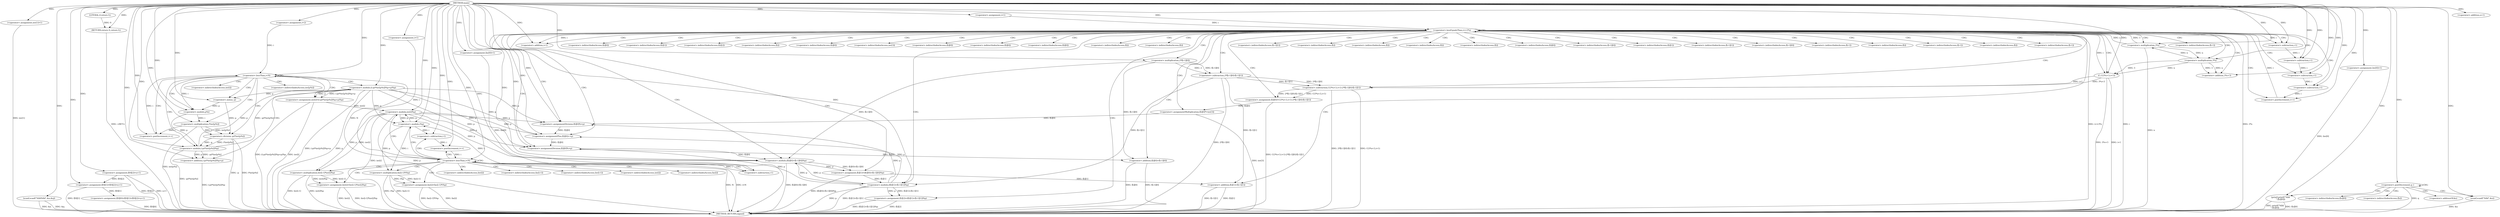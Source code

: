 digraph "main" {  
"1000124" [label = "(METHOD,main)" ]
"1000376" [label = "(METHOD_RETURN,signed)" ]
"1000126" [label = "(<operator>.assignment,inv[1]=1)" ]
"1000211" [label = "(scanf,scanf(\"%lld%lld\",&n,&q))" ]
"1000217" [label = "(<operator>.assignment,f[0][0]=f[0][1]=f[0][2]=n+1)" ]
"1000374" [label = "(RETURN,return 0;,return 0;)" ]
"1000133" [label = "(<operator>.assignment,i=2)" ]
"1000136" [label = "(<operator>.lessThan,i<N)" ]
"1000139" [label = "(<operator>.postIncrement,i++)" ]
"1000141" [label = "(<operator>.assignment,inv[i]=((-p/i*inv[p%i])%p+p)%p)" ]
"1000162" [label = "(<operator>.assignment,fac[0]=1)" ]
"1000167" [label = "(<operator>.assignment,Inv[0]=1)" ]
"1000174" [label = "(<operator>.assignment,i=1)" ]
"1000177" [label = "(<operator>.lessThan,i<N)" ]
"1000180" [label = "(<operator>.postIncrement,i++)" ]
"1000240" [label = "(<operator>.assignment,i=1)" ]
"1000243" [label = "(<operator>.lessEqualsThan,i<=3*n)" ]
"1000248" [label = "(<operator>.postIncrement,i++)" ]
"1000359" [label = "(<operator>.postDecrement,q--)" ]
"1000375" [label = "(LITERAL,0,return 0;)" ]
"1000183" [label = "(<operator>.assignment,fac[i]=fac[i-1]*i%p)" ]
"1000196" [label = "(<operator>.assignment,Inv[i]=Inv[i-1]*inv[i]%p)" ]
"1000223" [label = "(<operator>.assignment,f[0][1]=f[0][2]=n+1)" ]
"1000251" [label = "(<operator>.assignment,f[i][0]=C(3*n+3,i+1)-2*f[i-1][0]-f[i-1][1])" ]
"1000316" [label = "(<operator>.assignment,f[i][1]=(f[i][0]+f[i-1][0])%p)" ]
"1000337" [label = "(<operator>.assignment,f[i][2]=(f[i][1]+f[i-1][1])%p)" ]
"1000363" [label = "(scanf,scanf(\"%lld\",&x))" ]
"1000367" [label = "(printf,printf(\"%lld\n\",f[x][0]))" ]
"1000145" [label = "(<operator>.modulo,((-p/i*inv[p%i])%p+p)%p)" ]
"1000229" [label = "(<operator>.assignment,f[0][2]=n+1)" ]
"1000245" [label = "(<operator>.multiplication,3*n)" ]
"1000285" [label = "(<operator>.assignmentMultiplication,f[i][0]*=inv[3])" ]
"1000294" [label = "(<operator>.assignmentDivision,f[i][0]%=p)" ]
"1000302" [label = "(<operator>.assignmentPlus,f[i][0]+=p)" ]
"1000309" [label = "(<operator>.assignmentDivision,f[i][0]%=p)" ]
"1000146" [label = "(<operator>.addition,(-p/i*inv[p%i])%p+p)" ]
"1000187" [label = "(<operator>.multiplication,fac[i-1]*i%p)" ]
"1000200" [label = "(<operator>.multiplication,Inv[i-1]*inv[i]%p)" ]
"1000235" [label = "(<operator>.addition,n+1)" ]
"1000257" [label = "(<operator>.subtraction,C(3*n+3,i+1)-2*f[i-1][0]-f[i-1][1])" ]
"1000322" [label = "(<operator>.modulo,(f[i][0]+f[i-1][0])%p)" ]
"1000343" [label = "(<operator>.modulo,(f[i][1]+f[i-1][1])%p)" ]
"1000147" [label = "(<operator>.modulo,(-p/i*inv[p%i])%p)" ]
"1000193" [label = "(<operator>.modulo,i%p)" ]
"1000206" [label = "(<operator>.modulo,inv[i]%p)" ]
"1000258" [label = "(C,C(3*n+3,i+1))" ]
"1000267" [label = "(<operator>.subtraction,2*f[i-1][0]-f[i-1][1])" ]
"1000323" [label = "(<operator>.addition,f[i][0]+f[i-1][0])" ]
"1000344" [label = "(<operator>.addition,f[i][1]+f[i-1][1])" ]
"1000148" [label = "(<operator>.division,-p/i*inv[p%i])" ]
"1000190" [label = "(<operator>.subtraction,i-1)" ]
"1000203" [label = "(<operator>.subtraction,i-1)" ]
"1000259" [label = "(<operator>.addition,3*n+3)" ]
"1000264" [label = "(<operator>.addition,i+1)" ]
"1000268" [label = "(<operator>.multiplication,2*f[i-1][0])" ]
"1000149" [label = "(<operator>.minus,-p)" ]
"1000151" [label = "(<operator>.multiplication,i*inv[p%i])" ]
"1000260" [label = "(<operator>.multiplication,3*n)" ]
"1000280" [label = "(<operator>.subtraction,i-1)" ]
"1000332" [label = "(<operator>.subtraction,i-1)" ]
"1000353" [label = "(<operator>.subtraction,i-1)" ]
"1000155" [label = "(<operator>.modulo,p%i)" ]
"1000273" [label = "(<operator>.subtraction,i-1)" ]
"1000142" [label = "(<operator>.indirectIndexAccess,inv[i])" ]
"1000184" [label = "(<operator>.indirectIndexAccess,fac[i])" ]
"1000197" [label = "(<operator>.indirectIndexAccess,Inv[i])" ]
"1000252" [label = "(<operator>.indirectIndexAccess,f[i][0])" ]
"1000317" [label = "(<operator>.indirectIndexAccess,f[i][1])" ]
"1000338" [label = "(<operator>.indirectIndexAccess,f[i][2])" ]
"1000365" [label = "(<operator>.addressOf,&x)" ]
"1000369" [label = "(<operator>.indirectIndexAccess,f[x][0])" ]
"1000188" [label = "(<operator>.indirectIndexAccess,fac[i-1])" ]
"1000201" [label = "(<operator>.indirectIndexAccess,Inv[i-1])" ]
"1000253" [label = "(<operator>.indirectIndexAccess,f[i])" ]
"1000286" [label = "(<operator>.indirectIndexAccess,f[i][0])" ]
"1000291" [label = "(<operator>.indirectIndexAccess,inv[3])" ]
"1000295" [label = "(<operator>.indirectIndexAccess,f[i][0])" ]
"1000303" [label = "(<operator>.indirectIndexAccess,f[i][0])" ]
"1000310" [label = "(<operator>.indirectIndexAccess,f[i][0])" ]
"1000318" [label = "(<operator>.indirectIndexAccess,f[i])" ]
"1000339" [label = "(<operator>.indirectIndexAccess,f[i])" ]
"1000370" [label = "(<operator>.indirectIndexAccess,f[x])" ]
"1000207" [label = "(<operator>.indirectIndexAccess,inv[i])" ]
"1000277" [label = "(<operator>.indirectIndexAccess,f[i-1][1])" ]
"1000287" [label = "(<operator>.indirectIndexAccess,f[i])" ]
"1000296" [label = "(<operator>.indirectIndexAccess,f[i])" ]
"1000304" [label = "(<operator>.indirectIndexAccess,f[i])" ]
"1000311" [label = "(<operator>.indirectIndexAccess,f[i])" ]
"1000324" [label = "(<operator>.indirectIndexAccess,f[i][0])" ]
"1000329" [label = "(<operator>.indirectIndexAccess,f[i-1][0])" ]
"1000345" [label = "(<operator>.indirectIndexAccess,f[i][1])" ]
"1000350" [label = "(<operator>.indirectIndexAccess,f[i-1][1])" ]
"1000270" [label = "(<operator>.indirectIndexAccess,f[i-1][0])" ]
"1000278" [label = "(<operator>.indirectIndexAccess,f[i-1])" ]
"1000325" [label = "(<operator>.indirectIndexAccess,f[i])" ]
"1000330" [label = "(<operator>.indirectIndexAccess,f[i-1])" ]
"1000346" [label = "(<operator>.indirectIndexAccess,f[i])" ]
"1000351" [label = "(<operator>.indirectIndexAccess,f[i-1])" ]
"1000153" [label = "(<operator>.indirectIndexAccess,inv[p%i])" ]
"1000271" [label = "(<operator>.indirectIndexAccess,f[i-1])" ]
  "1000126" -> "1000376"  [ label = "DDG: inv[1]"] 
  "1000162" -> "1000376"  [ label = "DDG: fac[0]"] 
  "1000167" -> "1000376"  [ label = "DDG: Inv[0]"] 
  "1000177" -> "1000376"  [ label = "DDG: N"] 
  "1000177" -> "1000376"  [ label = "DDG: i<N"] 
  "1000211" -> "1000376"  [ label = "DDG: &n"] 
  "1000211" -> "1000376"  [ label = "DDG: &q"] 
  "1000217" -> "1000376"  [ label = "DDG: f[0][0]"] 
  "1000223" -> "1000376"  [ label = "DDG: f[0][1]"] 
  "1000229" -> "1000376"  [ label = "DDG: f[0][2]"] 
  "1000229" -> "1000376"  [ label = "DDG: n+1"] 
  "1000243" -> "1000376"  [ label = "DDG: i"] 
  "1000245" -> "1000376"  [ label = "DDG: n"] 
  "1000243" -> "1000376"  [ label = "DDG: 3*n"] 
  "1000243" -> "1000376"  [ label = "DDG: i<=3*n"] 
  "1000359" -> "1000376"  [ label = "DDG: q"] 
  "1000363" -> "1000376"  [ label = "DDG: &x"] 
  "1000367" -> "1000376"  [ label = "DDG: f[x][0]"] 
  "1000367" -> "1000376"  [ label = "DDG: printf(\"%lld\n\",f[x][0])"] 
  "1000258" -> "1000376"  [ label = "DDG: 3*n+3"] 
  "1000258" -> "1000376"  [ label = "DDG: i+1"] 
  "1000257" -> "1000376"  [ label = "DDG: C(3*n+3,i+1)"] 
  "1000267" -> "1000376"  [ label = "DDG: 2*f[i-1][0]"] 
  "1000257" -> "1000376"  [ label = "DDG: 2*f[i-1][0]-f[i-1][1]"] 
  "1000251" -> "1000376"  [ label = "DDG: C(3*n+3,i+1)-2*f[i-1][0]-f[i-1][1]"] 
  "1000285" -> "1000376"  [ label = "DDG: inv[3]"] 
  "1000323" -> "1000376"  [ label = "DDG: f[i][0]"] 
  "1000323" -> "1000376"  [ label = "DDG: f[i-1][0]"] 
  "1000322" -> "1000376"  [ label = "DDG: f[i][0]+f[i-1][0]"] 
  "1000316" -> "1000376"  [ label = "DDG: (f[i][0]+f[i-1][0])%p"] 
  "1000337" -> "1000376"  [ label = "DDG: f[i][2]"] 
  "1000344" -> "1000376"  [ label = "DDG: f[i][1]"] 
  "1000344" -> "1000376"  [ label = "DDG: f[i-1][1]"] 
  "1000343" -> "1000376"  [ label = "DDG: f[i][1]+f[i-1][1]"] 
  "1000343" -> "1000376"  [ label = "DDG: p"] 
  "1000337" -> "1000376"  [ label = "DDG: (f[i][1]+f[i-1][1])%p"] 
  "1000183" -> "1000376"  [ label = "DDG: fac[i]"] 
  "1000187" -> "1000376"  [ label = "DDG: fac[i-1]"] 
  "1000187" -> "1000376"  [ label = "DDG: i%p"] 
  "1000183" -> "1000376"  [ label = "DDG: fac[i-1]*i%p"] 
  "1000196" -> "1000376"  [ label = "DDG: Inv[i]"] 
  "1000200" -> "1000376"  [ label = "DDG: Inv[i-1]"] 
  "1000206" -> "1000376"  [ label = "DDG: inv[i]"] 
  "1000206" -> "1000376"  [ label = "DDG: p"] 
  "1000200" -> "1000376"  [ label = "DDG: inv[i]%p"] 
  "1000196" -> "1000376"  [ label = "DDG: Inv[i-1]*inv[i]%p"] 
  "1000141" -> "1000376"  [ label = "DDG: inv[i]"] 
  "1000148" -> "1000376"  [ label = "DDG: -p"] 
  "1000151" -> "1000376"  [ label = "DDG: inv[p%i]"] 
  "1000148" -> "1000376"  [ label = "DDG: i*inv[p%i]"] 
  "1000147" -> "1000376"  [ label = "DDG: -p/i*inv[p%i]"] 
  "1000146" -> "1000376"  [ label = "DDG: (-p/i*inv[p%i])%p"] 
  "1000145" -> "1000376"  [ label = "DDG: (-p/i*inv[p%i])%p+p"] 
  "1000145" -> "1000376"  [ label = "DDG: p"] 
  "1000141" -> "1000376"  [ label = "DDG: ((-p/i*inv[p%i])%p+p)%p"] 
  "1000374" -> "1000376"  [ label = "DDG: <RET>"] 
  "1000124" -> "1000126"  [ label = "DDG: "] 
  "1000124" -> "1000211"  [ label = "DDG: "] 
  "1000375" -> "1000374"  [ label = "DDG: 0"] 
  "1000124" -> "1000374"  [ label = "DDG: "] 
  "1000124" -> "1000133"  [ label = "DDG: "] 
  "1000145" -> "1000141"  [ label = "DDG: (-p/i*inv[p%i])%p+p"] 
  "1000145" -> "1000141"  [ label = "DDG: p"] 
  "1000124" -> "1000162"  [ label = "DDG: "] 
  "1000124" -> "1000167"  [ label = "DDG: "] 
  "1000124" -> "1000174"  [ label = "DDG: "] 
  "1000223" -> "1000217"  [ label = "DDG: f[0][1]"] 
  "1000124" -> "1000240"  [ label = "DDG: "] 
  "1000124" -> "1000375"  [ label = "DDG: "] 
  "1000133" -> "1000136"  [ label = "DDG: i"] 
  "1000139" -> "1000136"  [ label = "DDG: i"] 
  "1000124" -> "1000136"  [ label = "DDG: "] 
  "1000151" -> "1000139"  [ label = "DDG: i"] 
  "1000124" -> "1000139"  [ label = "DDG: "] 
  "1000174" -> "1000177"  [ label = "DDG: i"] 
  "1000180" -> "1000177"  [ label = "DDG: i"] 
  "1000124" -> "1000177"  [ label = "DDG: "] 
  "1000136" -> "1000177"  [ label = "DDG: N"] 
  "1000203" -> "1000180"  [ label = "DDG: i"] 
  "1000124" -> "1000180"  [ label = "DDG: "] 
  "1000187" -> "1000183"  [ label = "DDG: fac[i-1]"] 
  "1000187" -> "1000183"  [ label = "DDG: i%p"] 
  "1000200" -> "1000196"  [ label = "DDG: Inv[i-1]"] 
  "1000200" -> "1000196"  [ label = "DDG: inv[i]%p"] 
  "1000229" -> "1000223"  [ label = "DDG: f[0][2]"] 
  "1000124" -> "1000223"  [ label = "DDG: "] 
  "1000240" -> "1000243"  [ label = "DDG: i"] 
  "1000248" -> "1000243"  [ label = "DDG: i"] 
  "1000124" -> "1000243"  [ label = "DDG: "] 
  "1000245" -> "1000243"  [ label = "DDG: n"] 
  "1000245" -> "1000243"  [ label = "DDG: 3"] 
  "1000353" -> "1000248"  [ label = "DDG: i"] 
  "1000124" -> "1000248"  [ label = "DDG: "] 
  "1000257" -> "1000251"  [ label = "DDG: 2*f[i-1][0]-f[i-1][1]"] 
  "1000257" -> "1000251"  [ label = "DDG: C(3*n+3,i+1)"] 
  "1000322" -> "1000316"  [ label = "DDG: p"] 
  "1000322" -> "1000316"  [ label = "DDG: f[i][0]+f[i-1][0]"] 
  "1000343" -> "1000337"  [ label = "DDG: f[i][1]+f[i-1][1]"] 
  "1000343" -> "1000337"  [ label = "DDG: p"] 
  "1000124" -> "1000359"  [ label = "DDG: "] 
  "1000124" -> "1000363"  [ label = "DDG: "] 
  "1000147" -> "1000145"  [ label = "DDG: -p/i*inv[p%i]"] 
  "1000147" -> "1000145"  [ label = "DDG: p"] 
  "1000124" -> "1000145"  [ label = "DDG: "] 
  "1000124" -> "1000229"  [ label = "DDG: "] 
  "1000124" -> "1000245"  [ label = "DDG: "] 
  "1000260" -> "1000245"  [ label = "DDG: n"] 
  "1000343" -> "1000294"  [ label = "DDG: p"] 
  "1000206" -> "1000294"  [ label = "DDG: p"] 
  "1000145" -> "1000294"  [ label = "DDG: p"] 
  "1000124" -> "1000294"  [ label = "DDG: "] 
  "1000124" -> "1000302"  [ label = "DDG: "] 
  "1000343" -> "1000302"  [ label = "DDG: p"] 
  "1000206" -> "1000302"  [ label = "DDG: p"] 
  "1000145" -> "1000302"  [ label = "DDG: p"] 
  "1000124" -> "1000309"  [ label = "DDG: "] 
  "1000343" -> "1000309"  [ label = "DDG: p"] 
  "1000206" -> "1000309"  [ label = "DDG: p"] 
  "1000145" -> "1000309"  [ label = "DDG: p"] 
  "1000124" -> "1000367"  [ label = "DDG: "] 
  "1000147" -> "1000146"  [ label = "DDG: -p/i*inv[p%i]"] 
  "1000147" -> "1000146"  [ label = "DDG: p"] 
  "1000124" -> "1000146"  [ label = "DDG: "] 
  "1000193" -> "1000187"  [ label = "DDG: p"] 
  "1000193" -> "1000187"  [ label = "DDG: i"] 
  "1000206" -> "1000200"  [ label = "DDG: p"] 
  "1000206" -> "1000200"  [ label = "DDG: inv[i]"] 
  "1000124" -> "1000235"  [ label = "DDG: "] 
  "1000258" -> "1000257"  [ label = "DDG: 3*n+3"] 
  "1000258" -> "1000257"  [ label = "DDG: i+1"] 
  "1000267" -> "1000257"  [ label = "DDG: f[i-1][1]"] 
  "1000267" -> "1000257"  [ label = "DDG: 2*f[i-1][0]"] 
  "1000251" -> "1000285"  [ label = "DDG: f[i][0]"] 
  "1000285" -> "1000294"  [ label = "DDG: f[i][0]"] 
  "1000294" -> "1000302"  [ label = "DDG: f[i][0]"] 
  "1000302" -> "1000309"  [ label = "DDG: f[i][0]"] 
  "1000309" -> "1000322"  [ label = "DDG: f[i][0]"] 
  "1000268" -> "1000322"  [ label = "DDG: f[i-1][0]"] 
  "1000124" -> "1000322"  [ label = "DDG: "] 
  "1000343" -> "1000322"  [ label = "DDG: p"] 
  "1000206" -> "1000322"  [ label = "DDG: p"] 
  "1000145" -> "1000322"  [ label = "DDG: p"] 
  "1000316" -> "1000343"  [ label = "DDG: f[i][1]"] 
  "1000267" -> "1000343"  [ label = "DDG: f[i-1][1]"] 
  "1000322" -> "1000343"  [ label = "DDG: p"] 
  "1000124" -> "1000343"  [ label = "DDG: "] 
  "1000148" -> "1000147"  [ label = "DDG: i*inv[p%i]"] 
  "1000148" -> "1000147"  [ label = "DDG: -p"] 
  "1000155" -> "1000147"  [ label = "DDG: p"] 
  "1000124" -> "1000147"  [ label = "DDG: "] 
  "1000190" -> "1000193"  [ label = "DDG: i"] 
  "1000124" -> "1000193"  [ label = "DDG: "] 
  "1000206" -> "1000193"  [ label = "DDG: p"] 
  "1000145" -> "1000193"  [ label = "DDG: p"] 
  "1000141" -> "1000206"  [ label = "DDG: inv[i]"] 
  "1000193" -> "1000206"  [ label = "DDG: p"] 
  "1000124" -> "1000206"  [ label = "DDG: "] 
  "1000243" -> "1000258"  [ label = "DDG: i"] 
  "1000124" -> "1000258"  [ label = "DDG: "] 
  "1000260" -> "1000258"  [ label = "DDG: 3"] 
  "1000260" -> "1000258"  [ label = "DDG: n"] 
  "1000268" -> "1000267"  [ label = "DDG: 2"] 
  "1000268" -> "1000267"  [ label = "DDG: f[i-1][0]"] 
  "1000309" -> "1000323"  [ label = "DDG: f[i][0]"] 
  "1000268" -> "1000323"  [ label = "DDG: f[i-1][0]"] 
  "1000316" -> "1000344"  [ label = "DDG: f[i][1]"] 
  "1000267" -> "1000344"  [ label = "DDG: f[i-1][1]"] 
  "1000149" -> "1000148"  [ label = "DDG: p"] 
  "1000151" -> "1000148"  [ label = "DDG: inv[p%i]"] 
  "1000151" -> "1000148"  [ label = "DDG: i"] 
  "1000177" -> "1000190"  [ label = "DDG: i"] 
  "1000124" -> "1000190"  [ label = "DDG: "] 
  "1000193" -> "1000203"  [ label = "DDG: i"] 
  "1000124" -> "1000203"  [ label = "DDG: "] 
  "1000260" -> "1000259"  [ label = "DDG: 3"] 
  "1000260" -> "1000259"  [ label = "DDG: n"] 
  "1000124" -> "1000259"  [ label = "DDG: "] 
  "1000243" -> "1000264"  [ label = "DDG: i"] 
  "1000124" -> "1000264"  [ label = "DDG: "] 
  "1000124" -> "1000268"  [ label = "DDG: "] 
  "1000145" -> "1000149"  [ label = "DDG: p"] 
  "1000124" -> "1000149"  [ label = "DDG: "] 
  "1000155" -> "1000151"  [ label = "DDG: i"] 
  "1000124" -> "1000151"  [ label = "DDG: "] 
  "1000124" -> "1000260"  [ label = "DDG: "] 
  "1000245" -> "1000260"  [ label = "DDG: n"] 
  "1000273" -> "1000280"  [ label = "DDG: i"] 
  "1000124" -> "1000280"  [ label = "DDG: "] 
  "1000280" -> "1000332"  [ label = "DDG: i"] 
  "1000124" -> "1000332"  [ label = "DDG: "] 
  "1000332" -> "1000353"  [ label = "DDG: i"] 
  "1000124" -> "1000353"  [ label = "DDG: "] 
  "1000149" -> "1000155"  [ label = "DDG: p"] 
  "1000124" -> "1000155"  [ label = "DDG: "] 
  "1000136" -> "1000155"  [ label = "DDG: i"] 
  "1000124" -> "1000273"  [ label = "DDG: "] 
  "1000243" -> "1000273"  [ label = "DDG: i"] 
  "1000136" -> "1000142"  [ label = "CDG: "] 
  "1000136" -> "1000141"  [ label = "CDG: "] 
  "1000136" -> "1000139"  [ label = "CDG: "] 
  "1000136" -> "1000148"  [ label = "CDG: "] 
  "1000136" -> "1000149"  [ label = "CDG: "] 
  "1000136" -> "1000151"  [ label = "CDG: "] 
  "1000136" -> "1000145"  [ label = "CDG: "] 
  "1000136" -> "1000146"  [ label = "CDG: "] 
  "1000136" -> "1000153"  [ label = "CDG: "] 
  "1000136" -> "1000136"  [ label = "CDG: "] 
  "1000136" -> "1000155"  [ label = "CDG: "] 
  "1000136" -> "1000147"  [ label = "CDG: "] 
  "1000177" -> "1000200"  [ label = "CDG: "] 
  "1000177" -> "1000197"  [ label = "CDG: "] 
  "1000177" -> "1000180"  [ label = "CDG: "] 
  "1000177" -> "1000183"  [ label = "CDG: "] 
  "1000177" -> "1000188"  [ label = "CDG: "] 
  "1000177" -> "1000206"  [ label = "CDG: "] 
  "1000177" -> "1000190"  [ label = "CDG: "] 
  "1000177" -> "1000201"  [ label = "CDG: "] 
  "1000177" -> "1000187"  [ label = "CDG: "] 
  "1000177" -> "1000196"  [ label = "CDG: "] 
  "1000177" -> "1000207"  [ label = "CDG: "] 
  "1000177" -> "1000203"  [ label = "CDG: "] 
  "1000177" -> "1000193"  [ label = "CDG: "] 
  "1000177" -> "1000184"  [ label = "CDG: "] 
  "1000177" -> "1000177"  [ label = "CDG: "] 
  "1000243" -> "1000294"  [ label = "CDG: "] 
  "1000243" -> "1000258"  [ label = "CDG: "] 
  "1000243" -> "1000332"  [ label = "CDG: "] 
  "1000243" -> "1000285"  [ label = "CDG: "] 
  "1000243" -> "1000268"  [ label = "CDG: "] 
  "1000243" -> "1000260"  [ label = "CDG: "] 
  "1000243" -> "1000310"  [ label = "CDG: "] 
  "1000243" -> "1000337"  [ label = "CDG: "] 
  "1000243" -> "1000302"  [ label = "CDG: "] 
  "1000243" -> "1000291"  [ label = "CDG: "] 
  "1000243" -> "1000345"  [ label = "CDG: "] 
  "1000243" -> "1000243"  [ label = "CDG: "] 
  "1000243" -> "1000277"  [ label = "CDG: "] 
  "1000243" -> "1000259"  [ label = "CDG: "] 
  "1000243" -> "1000353"  [ label = "CDG: "] 
  "1000243" -> "1000251"  [ label = "CDG: "] 
  "1000243" -> "1000338"  [ label = "CDG: "] 
  "1000243" -> "1000330"  [ label = "CDG: "] 
  "1000243" -> "1000318"  [ label = "CDG: "] 
  "1000243" -> "1000316"  [ label = "CDG: "] 
  "1000243" -> "1000329"  [ label = "CDG: "] 
  "1000243" -> "1000304"  [ label = "CDG: "] 
  "1000243" -> "1000311"  [ label = "CDG: "] 
  "1000243" -> "1000248"  [ label = "CDG: "] 
  "1000243" -> "1000273"  [ label = "CDG: "] 
  "1000243" -> "1000295"  [ label = "CDG: "] 
  "1000243" -> "1000270"  [ label = "CDG: "] 
  "1000243" -> "1000245"  [ label = "CDG: "] 
  "1000243" -> "1000339"  [ label = "CDG: "] 
  "1000243" -> "1000350"  [ label = "CDG: "] 
  "1000243" -> "1000303"  [ label = "CDG: "] 
  "1000243" -> "1000286"  [ label = "CDG: "] 
  "1000243" -> "1000344"  [ label = "CDG: "] 
  "1000243" -> "1000323"  [ label = "CDG: "] 
  "1000243" -> "1000324"  [ label = "CDG: "] 
  "1000243" -> "1000309"  [ label = "CDG: "] 
  "1000243" -> "1000351"  [ label = "CDG: "] 
  "1000243" -> "1000346"  [ label = "CDG: "] 
  "1000243" -> "1000296"  [ label = "CDG: "] 
  "1000243" -> "1000271"  [ label = "CDG: "] 
  "1000243" -> "1000253"  [ label = "CDG: "] 
  "1000243" -> "1000280"  [ label = "CDG: "] 
  "1000243" -> "1000252"  [ label = "CDG: "] 
  "1000243" -> "1000267"  [ label = "CDG: "] 
  "1000243" -> "1000257"  [ label = "CDG: "] 
  "1000243" -> "1000343"  [ label = "CDG: "] 
  "1000243" -> "1000278"  [ label = "CDG: "] 
  "1000243" -> "1000325"  [ label = "CDG: "] 
  "1000243" -> "1000264"  [ label = "CDG: "] 
  "1000243" -> "1000287"  [ label = "CDG: "] 
  "1000243" -> "1000317"  [ label = "CDG: "] 
  "1000243" -> "1000322"  [ label = "CDG: "] 
  "1000359" -> "1000370"  [ label = "CDG: "] 
  "1000359" -> "1000363"  [ label = "CDG: "] 
  "1000359" -> "1000367"  [ label = "CDG: "] 
  "1000359" -> "1000359"  [ label = "CDG: "] 
  "1000359" -> "1000365"  [ label = "CDG: "] 
  "1000359" -> "1000369"  [ label = "CDG: "] 
}
